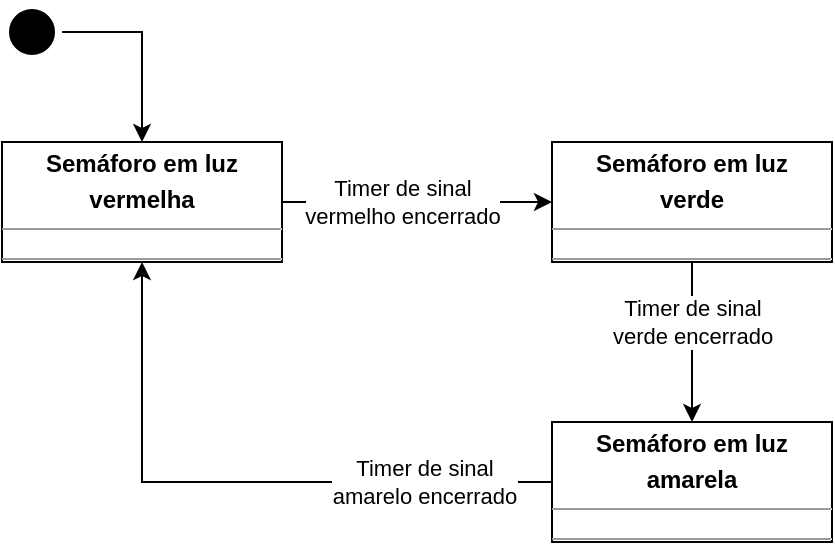 <mxfile version="16.6.3" type="github">
  <diagram id="5l98RDpAVTLLgGe1b0Kj" name="Page-1">
    <mxGraphModel dx="1578" dy="902" grid="1" gridSize="10" guides="1" tooltips="1" connect="1" arrows="1" fold="1" page="1" pageScale="1" pageWidth="1169" pageHeight="827" math="0" shadow="0">
      <root>
        <mxCell id="0" />
        <mxCell id="1" parent="0" />
        <mxCell id="jwJmlWnay-whzDj9igeN-41" style="edgeStyle=orthogonalEdgeStyle;rounded=0;orthogonalLoop=1;jettySize=auto;html=1;exitX=1;exitY=0.5;exitDx=0;exitDy=0;entryX=0.5;entryY=0;entryDx=0;entryDy=0;" edge="1" parent="1" source="jwJmlWnay-whzDj9igeN-2" target="jwJmlWnay-whzDj9igeN-40">
          <mxGeometry relative="1" as="geometry" />
        </mxCell>
        <mxCell id="jwJmlWnay-whzDj9igeN-2" value="" style="ellipse;html=1;shape=startState;fillColor=#000000;strokeColor=#000000;" vertex="1" parent="1">
          <mxGeometry x="420" y="180" width="30" height="30" as="geometry" />
        </mxCell>
        <mxCell id="jwJmlWnay-whzDj9igeN-43" style="edgeStyle=orthogonalEdgeStyle;rounded=0;orthogonalLoop=1;jettySize=auto;html=1;exitX=1;exitY=0.5;exitDx=0;exitDy=0;entryX=0;entryY=0.5;entryDx=0;entryDy=0;" edge="1" parent="1" source="jwJmlWnay-whzDj9igeN-40" target="jwJmlWnay-whzDj9igeN-42">
          <mxGeometry relative="1" as="geometry" />
        </mxCell>
        <mxCell id="jwJmlWnay-whzDj9igeN-44" value="Timer de sinal&lt;br&gt;vermelho encerrado" style="edgeLabel;html=1;align=center;verticalAlign=middle;resizable=0;points=[];" vertex="1" connectable="0" parent="jwJmlWnay-whzDj9igeN-43">
          <mxGeometry x="-0.304" relative="1" as="geometry">
            <mxPoint x="13" as="offset" />
          </mxGeometry>
        </mxCell>
        <mxCell id="jwJmlWnay-whzDj9igeN-40" value="&lt;p style=&quot;margin: 0px ; margin-top: 4px ; text-align: center&quot;&gt;&lt;b&gt;Semáforo em luz&lt;/b&gt;&lt;/p&gt;&lt;p style=&quot;margin: 0px ; margin-top: 4px ; text-align: center&quot;&gt;&lt;b&gt;vermelha&lt;/b&gt;&lt;/p&gt;&lt;hr size=&quot;1&quot;&gt;&lt;div style=&quot;height: 2px&quot;&gt;&lt;/div&gt;&lt;hr size=&quot;1&quot;&gt;&lt;div style=&quot;height: 2px&quot;&gt;&lt;/div&gt;" style="verticalAlign=top;align=left;overflow=fill;fontSize=12;fontFamily=Helvetica;html=1;strokeColor=#000000;" vertex="1" parent="1">
          <mxGeometry x="420" y="250" width="140" height="60" as="geometry" />
        </mxCell>
        <mxCell id="jwJmlWnay-whzDj9igeN-50" style="edgeStyle=orthogonalEdgeStyle;rounded=0;orthogonalLoop=1;jettySize=auto;html=1;exitX=0.5;exitY=1;exitDx=0;exitDy=0;" edge="1" parent="1" source="jwJmlWnay-whzDj9igeN-42" target="jwJmlWnay-whzDj9igeN-49">
          <mxGeometry relative="1" as="geometry" />
        </mxCell>
        <mxCell id="jwJmlWnay-whzDj9igeN-51" value="Timer de sinal&lt;br&gt;verde encerrado" style="edgeLabel;html=1;align=center;verticalAlign=middle;resizable=0;points=[];" vertex="1" connectable="0" parent="jwJmlWnay-whzDj9igeN-50">
          <mxGeometry x="-0.25" relative="1" as="geometry">
            <mxPoint as="offset" />
          </mxGeometry>
        </mxCell>
        <mxCell id="jwJmlWnay-whzDj9igeN-42" value="&lt;p style=&quot;margin: 0px ; margin-top: 4px ; text-align: center&quot;&gt;&lt;b&gt;Semáforo em luz&lt;/b&gt;&lt;/p&gt;&lt;p style=&quot;margin: 0px ; margin-top: 4px ; text-align: center&quot;&gt;&lt;b&gt;verde&lt;/b&gt;&lt;/p&gt;&lt;hr size=&quot;1&quot;&gt;&lt;div style=&quot;height: 2px&quot;&gt;&lt;/div&gt;&lt;hr size=&quot;1&quot;&gt;&lt;div style=&quot;height: 2px&quot;&gt;&lt;/div&gt;" style="verticalAlign=top;align=left;overflow=fill;fontSize=12;fontFamily=Helvetica;html=1;strokeColor=#000000;" vertex="1" parent="1">
          <mxGeometry x="695" y="250" width="140" height="60" as="geometry" />
        </mxCell>
        <mxCell id="jwJmlWnay-whzDj9igeN-52" style="edgeStyle=orthogonalEdgeStyle;rounded=0;orthogonalLoop=1;jettySize=auto;html=1;exitX=0;exitY=0.5;exitDx=0;exitDy=0;entryX=0.5;entryY=1;entryDx=0;entryDy=0;" edge="1" parent="1" source="jwJmlWnay-whzDj9igeN-49" target="jwJmlWnay-whzDj9igeN-40">
          <mxGeometry relative="1" as="geometry" />
        </mxCell>
        <mxCell id="jwJmlWnay-whzDj9igeN-53" value="Timer de sinal&lt;br&gt;amarelo encerrado" style="edgeLabel;html=1;align=center;verticalAlign=middle;resizable=0;points=[];" vertex="1" connectable="0" parent="jwJmlWnay-whzDj9igeN-52">
          <mxGeometry x="-0.445" y="1" relative="1" as="geometry">
            <mxPoint x="23" y="-1" as="offset" />
          </mxGeometry>
        </mxCell>
        <mxCell id="jwJmlWnay-whzDj9igeN-49" value="&lt;p style=&quot;margin: 0px ; margin-top: 4px ; text-align: center&quot;&gt;&lt;b&gt;Semáforo em luz&lt;/b&gt;&lt;/p&gt;&lt;p style=&quot;margin: 0px ; margin-top: 4px ; text-align: center&quot;&gt;&lt;b&gt;amarela&lt;/b&gt;&lt;/p&gt;&lt;hr size=&quot;1&quot;&gt;&lt;div style=&quot;height: 2px&quot;&gt;&lt;/div&gt;&lt;hr size=&quot;1&quot;&gt;&lt;div style=&quot;height: 2px&quot;&gt;&lt;/div&gt;" style="verticalAlign=top;align=left;overflow=fill;fontSize=12;fontFamily=Helvetica;html=1;strokeColor=#000000;" vertex="1" parent="1">
          <mxGeometry x="695" y="390" width="140" height="60" as="geometry" />
        </mxCell>
      </root>
    </mxGraphModel>
  </diagram>
</mxfile>
